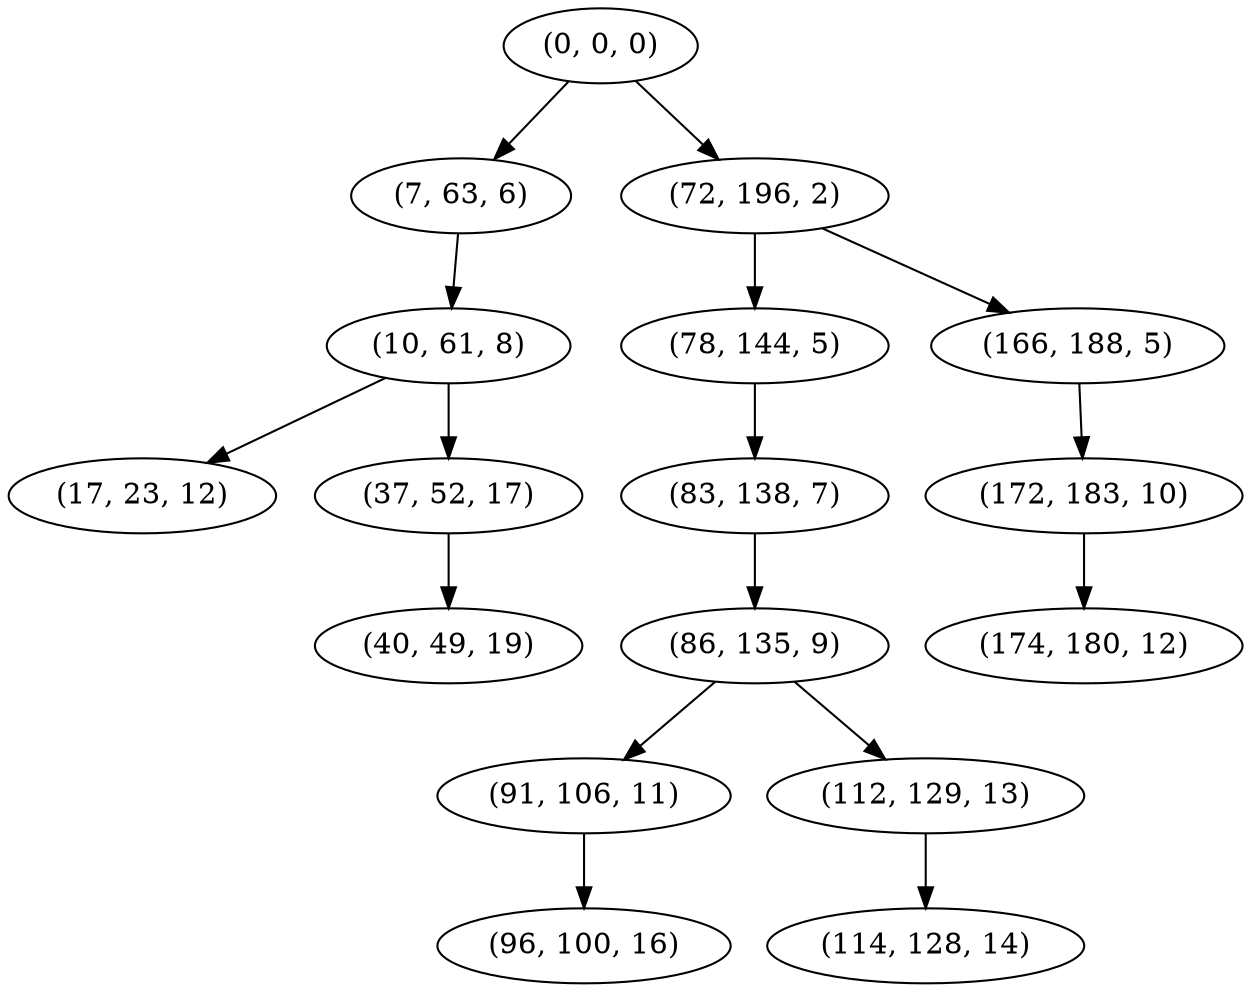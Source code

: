 digraph tree {
    "(0, 0, 0)";
    "(7, 63, 6)";
    "(10, 61, 8)";
    "(17, 23, 12)";
    "(37, 52, 17)";
    "(40, 49, 19)";
    "(72, 196, 2)";
    "(78, 144, 5)";
    "(83, 138, 7)";
    "(86, 135, 9)";
    "(91, 106, 11)";
    "(96, 100, 16)";
    "(112, 129, 13)";
    "(114, 128, 14)";
    "(166, 188, 5)";
    "(172, 183, 10)";
    "(174, 180, 12)";
    "(0, 0, 0)" -> "(7, 63, 6)";
    "(0, 0, 0)" -> "(72, 196, 2)";
    "(7, 63, 6)" -> "(10, 61, 8)";
    "(10, 61, 8)" -> "(17, 23, 12)";
    "(10, 61, 8)" -> "(37, 52, 17)";
    "(37, 52, 17)" -> "(40, 49, 19)";
    "(72, 196, 2)" -> "(78, 144, 5)";
    "(72, 196, 2)" -> "(166, 188, 5)";
    "(78, 144, 5)" -> "(83, 138, 7)";
    "(83, 138, 7)" -> "(86, 135, 9)";
    "(86, 135, 9)" -> "(91, 106, 11)";
    "(86, 135, 9)" -> "(112, 129, 13)";
    "(91, 106, 11)" -> "(96, 100, 16)";
    "(112, 129, 13)" -> "(114, 128, 14)";
    "(166, 188, 5)" -> "(172, 183, 10)";
    "(172, 183, 10)" -> "(174, 180, 12)";
}
